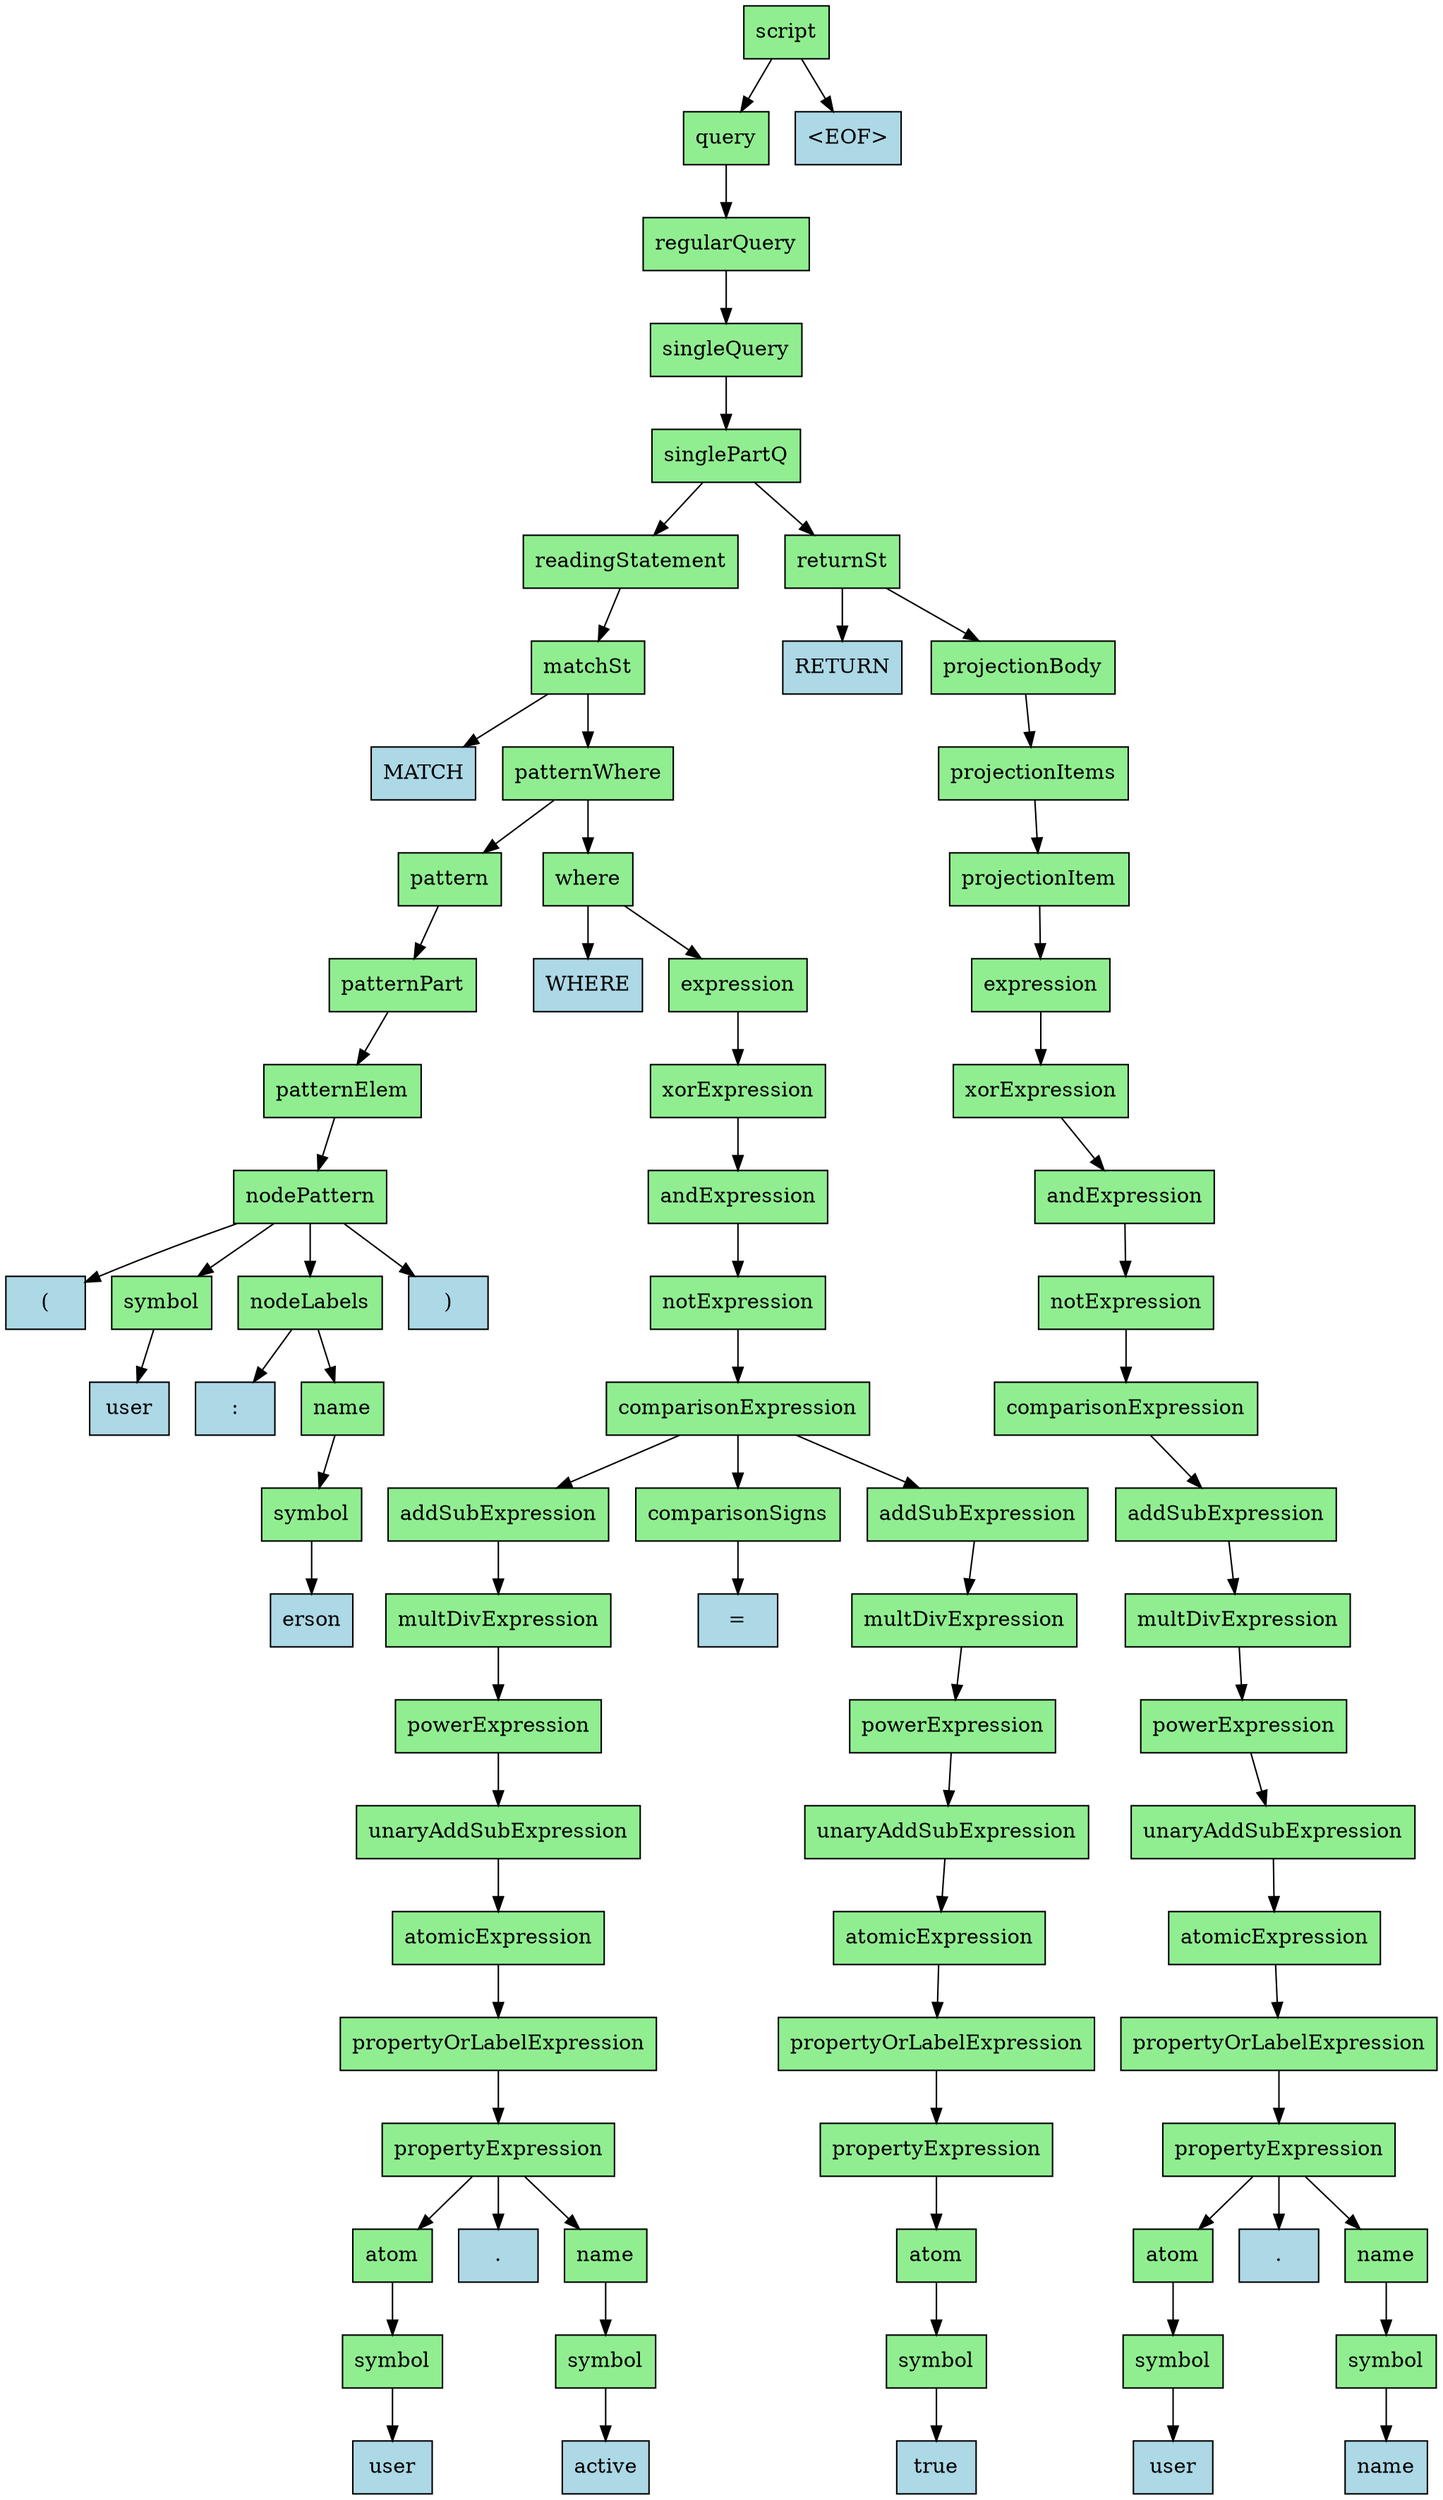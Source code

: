digraph ParseTree {
  rankdir=TB;
  node [shape=box, style=rounded];

  node0 [label=script, fillcolor=lightgreen, style=filled];
  node1 [label=query, fillcolor=lightgreen, style=filled];
  node2 [label=regularQuery, fillcolor=lightgreen, style=filled];
  node3 [label=singleQuery, fillcolor=lightgreen, style=filled];
  node4 [label=singlePartQ, fillcolor=lightgreen, style=filled];
  node5 [label=readingStatement, fillcolor=lightgreen, style=filled];
  node6 [label=matchSt, fillcolor=lightgreen, style=filled];
  node7 [label="MATCH", fillcolor=lightblue, style=filled];
  node8 [label=patternWhere, fillcolor=lightgreen, style=filled];
  node9 [label=pattern, fillcolor=lightgreen, style=filled];
  node10 [label=patternPart, fillcolor=lightgreen, style=filled];
  node11 [label=patternElem, fillcolor=lightgreen, style=filled];
  node12 [label=nodePattern, fillcolor=lightgreen, style=filled];
  node13 [label="(", fillcolor=lightblue, style=filled];
  node14 [label=symbol, fillcolor=lightgreen, style=filled];
  node15 [label="user", fillcolor=lightblue, style=filled];
  node16 [label=nodeLabels, fillcolor=lightgreen, style=filled];
  node17 [label=":", fillcolor=lightblue, style=filled];
  node18 [label=name, fillcolor=lightgreen, style=filled];
  node19 [label=symbol, fillcolor=lightgreen, style=filled];
  node20 [label="erson", fillcolor=lightblue, style=filled];
  node21 [label=")", fillcolor=lightblue, style=filled];
  node22 [label=where, fillcolor=lightgreen, style=filled];
  node23 [label="WHERE", fillcolor=lightblue, style=filled];
  node24 [label=expression, fillcolor=lightgreen, style=filled];
  node25 [label=xorExpression, fillcolor=lightgreen, style=filled];
  node26 [label=andExpression, fillcolor=lightgreen, style=filled];
  node27 [label=notExpression, fillcolor=lightgreen, style=filled];
  node28 [label=comparisonExpression, fillcolor=lightgreen, style=filled];
  node29 [label=addSubExpression, fillcolor=lightgreen, style=filled];
  node30 [label=multDivExpression, fillcolor=lightgreen, style=filled];
  node31 [label=powerExpression, fillcolor=lightgreen, style=filled];
  node32 [label=unaryAddSubExpression, fillcolor=lightgreen, style=filled];
  node33 [label=atomicExpression, fillcolor=lightgreen, style=filled];
  node34 [label=propertyOrLabelExpression, fillcolor=lightgreen, style=filled];
  node35 [label=propertyExpression, fillcolor=lightgreen, style=filled];
  node36 [label=atom, fillcolor=lightgreen, style=filled];
  node37 [label=symbol, fillcolor=lightgreen, style=filled];
  node38 [label="user", fillcolor=lightblue, style=filled];
  node39 [label=".", fillcolor=lightblue, style=filled];
  node40 [label=name, fillcolor=lightgreen, style=filled];
  node41 [label=symbol, fillcolor=lightgreen, style=filled];
  node42 [label="active", fillcolor=lightblue, style=filled];
  node43 [label=comparisonSigns, fillcolor=lightgreen, style=filled];
  node44 [label="=", fillcolor=lightblue, style=filled];
  node45 [label=addSubExpression, fillcolor=lightgreen, style=filled];
  node46 [label=multDivExpression, fillcolor=lightgreen, style=filled];
  node47 [label=powerExpression, fillcolor=lightgreen, style=filled];
  node48 [label=unaryAddSubExpression, fillcolor=lightgreen, style=filled];
  node49 [label=atomicExpression, fillcolor=lightgreen, style=filled];
  node50 [label=propertyOrLabelExpression, fillcolor=lightgreen, style=filled];
  node51 [label=propertyExpression, fillcolor=lightgreen, style=filled];
  node52 [label=atom, fillcolor=lightgreen, style=filled];
  node53 [label=symbol, fillcolor=lightgreen, style=filled];
  node54 [label="true", fillcolor=lightblue, style=filled];
  node55 [label=returnSt, fillcolor=lightgreen, style=filled];
  node56 [label="RETURN", fillcolor=lightblue, style=filled];
  node57 [label=projectionBody, fillcolor=lightgreen, style=filled];
  node58 [label=projectionItems, fillcolor=lightgreen, style=filled];
  node59 [label=projectionItem, fillcolor=lightgreen, style=filled];
  node60 [label=expression, fillcolor=lightgreen, style=filled];
  node61 [label=xorExpression, fillcolor=lightgreen, style=filled];
  node62 [label=andExpression, fillcolor=lightgreen, style=filled];
  node63 [label=notExpression, fillcolor=lightgreen, style=filled];
  node64 [label=comparisonExpression, fillcolor=lightgreen, style=filled];
  node65 [label=addSubExpression, fillcolor=lightgreen, style=filled];
  node66 [label=multDivExpression, fillcolor=lightgreen, style=filled];
  node67 [label=powerExpression, fillcolor=lightgreen, style=filled];
  node68 [label=unaryAddSubExpression, fillcolor=lightgreen, style=filled];
  node69 [label=atomicExpression, fillcolor=lightgreen, style=filled];
  node70 [label=propertyOrLabelExpression, fillcolor=lightgreen, style=filled];
  node71 [label=propertyExpression, fillcolor=lightgreen, style=filled];
  node72 [label=atom, fillcolor=lightgreen, style=filled];
  node73 [label=symbol, fillcolor=lightgreen, style=filled];
  node74 [label="user", fillcolor=lightblue, style=filled];
  node75 [label=".", fillcolor=lightblue, style=filled];
  node76 [label=name, fillcolor=lightgreen, style=filled];
  node77 [label=symbol, fillcolor=lightgreen, style=filled];
  node78 [label="name", fillcolor=lightblue, style=filled];
  node79 [label="<EOF>", fillcolor=lightblue, style=filled];
  node0 -> node1;
  node1 -> node2;
  node2 -> node3;
  node3 -> node4;
  node4 -> node5;
  node5 -> node6;
  node6 -> node7;
  node6 -> node8;
  node8 -> node9;
  node9 -> node10;
  node10 -> node11;
  node11 -> node12;
  node12 -> node13;
  node12 -> node14;
  node14 -> node15;
  node12 -> node16;
  node16 -> node17;
  node16 -> node18;
  node18 -> node19;
  node19 -> node20;
  node12 -> node21;
  node8 -> node22;
  node22 -> node23;
  node22 -> node24;
  node24 -> node25;
  node25 -> node26;
  node26 -> node27;
  node27 -> node28;
  node28 -> node29;
  node29 -> node30;
  node30 -> node31;
  node31 -> node32;
  node32 -> node33;
  node33 -> node34;
  node34 -> node35;
  node35 -> node36;
  node36 -> node37;
  node37 -> node38;
  node35 -> node39;
  node35 -> node40;
  node40 -> node41;
  node41 -> node42;
  node28 -> node43;
  node43 -> node44;
  node28 -> node45;
  node45 -> node46;
  node46 -> node47;
  node47 -> node48;
  node48 -> node49;
  node49 -> node50;
  node50 -> node51;
  node51 -> node52;
  node52 -> node53;
  node53 -> node54;
  node4 -> node55;
  node55 -> node56;
  node55 -> node57;
  node57 -> node58;
  node58 -> node59;
  node59 -> node60;
  node60 -> node61;
  node61 -> node62;
  node62 -> node63;
  node63 -> node64;
  node64 -> node65;
  node65 -> node66;
  node66 -> node67;
  node67 -> node68;
  node68 -> node69;
  node69 -> node70;
  node70 -> node71;
  node71 -> node72;
  node72 -> node73;
  node73 -> node74;
  node71 -> node75;
  node71 -> node76;
  node76 -> node77;
  node77 -> node78;
  node0 -> node79;
}
